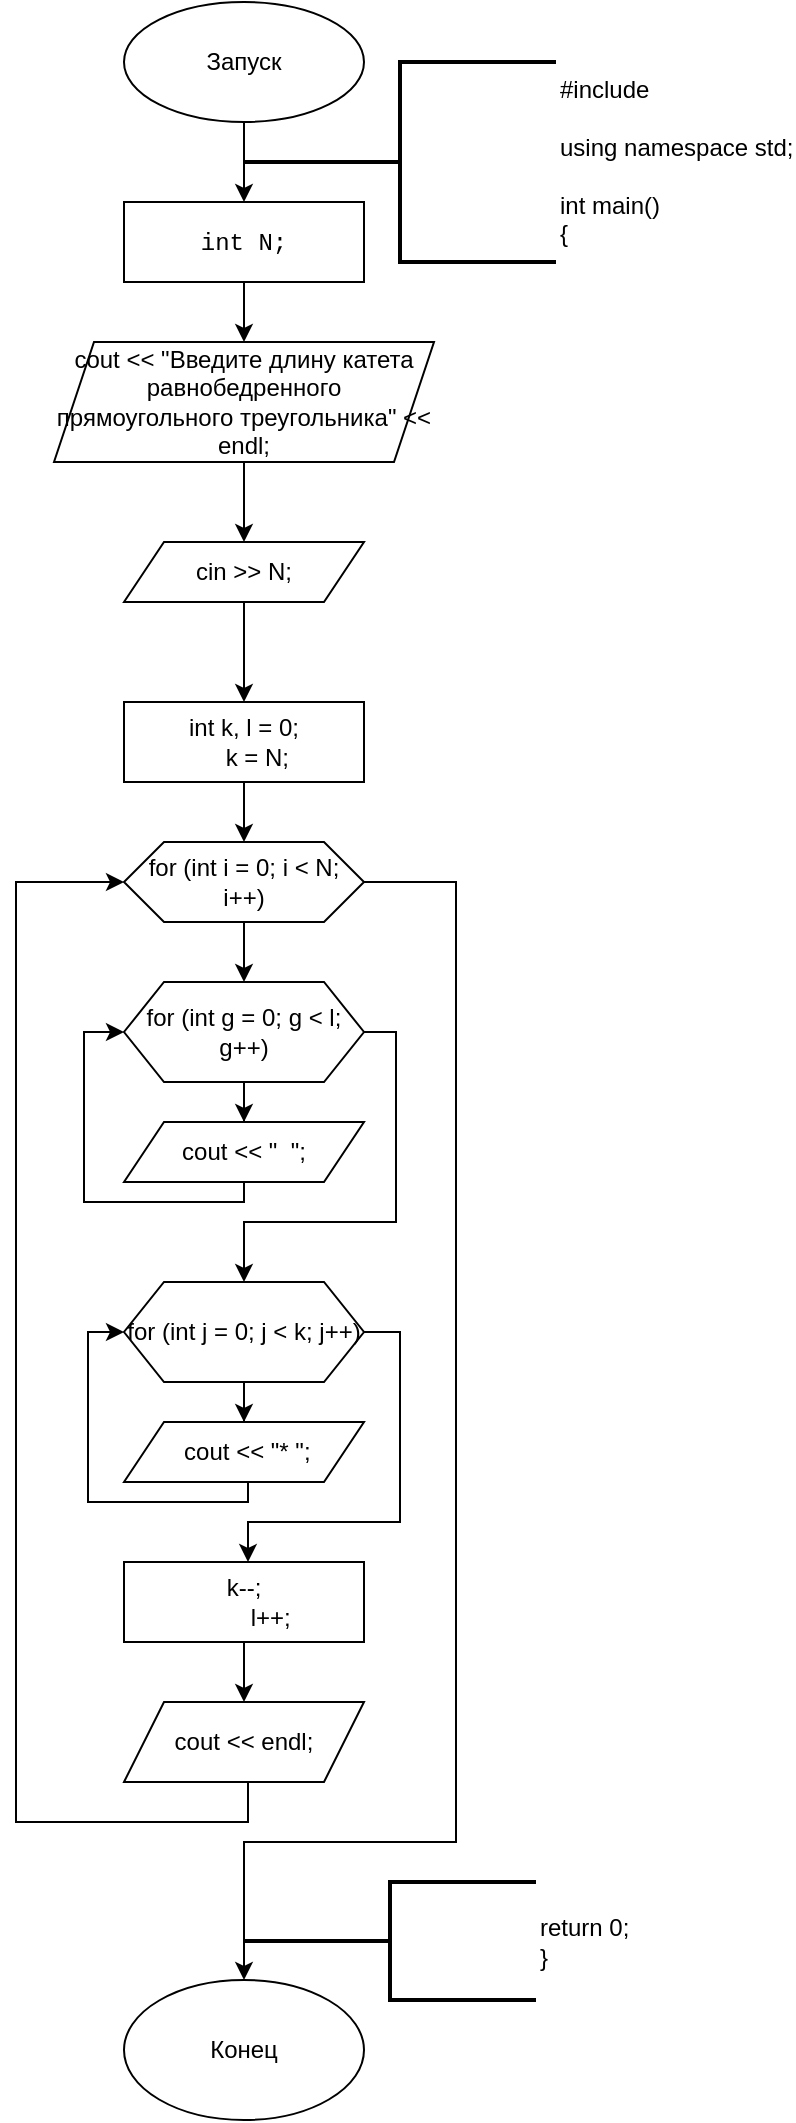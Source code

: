 <mxfile version="15.7.4" type="device"><diagram id="C5RBs43oDa-KdzZeNtuy" name="Page-1"><mxGraphModel dx="1061" dy="615" grid="1" gridSize="10" guides="1" tooltips="1" connect="1" arrows="1" fold="1" page="1" pageScale="1" pageWidth="827" pageHeight="1169" math="0" shadow="0"><root><mxCell id="WIyWlLk6GJQsqaUBKTNV-0"/><mxCell id="WIyWlLk6GJQsqaUBKTNV-1" parent="WIyWlLk6GJQsqaUBKTNV-0"/><mxCell id="qJQwntRM7R3NOyGBUdz7-4" value="" style="edgeStyle=orthogonalEdgeStyle;rounded=0;orthogonalLoop=1;jettySize=auto;html=1;" edge="1" parent="WIyWlLk6GJQsqaUBKTNV-1" source="qJQwntRM7R3NOyGBUdz7-0" target="qJQwntRM7R3NOyGBUdz7-3"><mxGeometry relative="1" as="geometry"/></mxCell><mxCell id="qJQwntRM7R3NOyGBUdz7-0" value="Запуск" style="ellipse;whiteSpace=wrap;html=1;" vertex="1" parent="WIyWlLk6GJQsqaUBKTNV-1"><mxGeometry x="354" y="20" width="120" height="60" as="geometry"/></mxCell><mxCell id="qJQwntRM7R3NOyGBUdz7-6" value="" style="edgeStyle=orthogonalEdgeStyle;rounded=0;orthogonalLoop=1;jettySize=auto;html=1;" edge="1" parent="WIyWlLk6GJQsqaUBKTNV-1" source="qJQwntRM7R3NOyGBUdz7-3"><mxGeometry relative="1" as="geometry"><mxPoint x="414" y="190" as="targetPoint"/></mxGeometry></mxCell><mxCell id="qJQwntRM7R3NOyGBUdz7-3" value="&lt;font face=&quot;ui-monospace, SFMono-Regular, SF Mono, Menlo, Consolas, Liberation Mono, monospace&quot;&gt;int N;&lt;/font&gt;" style="whiteSpace=wrap;html=1;" vertex="1" parent="WIyWlLk6GJQsqaUBKTNV-1"><mxGeometry x="354" y="120" width="120" height="40" as="geometry"/></mxCell><mxCell id="qJQwntRM7R3NOyGBUdz7-12" value="" style="edgeStyle=orthogonalEdgeStyle;rounded=0;orthogonalLoop=1;jettySize=auto;html=1;entryX=0.5;entryY=0;entryDx=0;entryDy=0;" edge="1" parent="WIyWlLk6GJQsqaUBKTNV-1" source="qJQwntRM7R3NOyGBUdz7-9" target="qJQwntRM7R3NOyGBUdz7-44"><mxGeometry relative="1" as="geometry"><mxPoint x="414" y="280" as="targetPoint"/><Array as="points"><mxPoint x="414" y="265"/><mxPoint x="414" y="265"/></Array></mxGeometry></mxCell><mxCell id="qJQwntRM7R3NOyGBUdz7-9" value="cout &amp;lt;&amp;lt; &quot;Введите длину катета равнобедренного прямоугольного треугольника&quot; &amp;lt;&amp;lt; endl;" style="shape=parallelogram;perimeter=parallelogramPerimeter;whiteSpace=wrap;html=1;fixedSize=1;" vertex="1" parent="WIyWlLk6GJQsqaUBKTNV-1"><mxGeometry x="319" y="190" width="190" height="60" as="geometry"/></mxCell><mxCell id="qJQwntRM7R3NOyGBUdz7-25" value="" style="edgeStyle=orthogonalEdgeStyle;rounded=0;orthogonalLoop=1;jettySize=auto;html=1;" edge="1" parent="WIyWlLk6GJQsqaUBKTNV-1" source="qJQwntRM7R3NOyGBUdz7-23" target="qJQwntRM7R3NOyGBUdz7-24"><mxGeometry relative="1" as="geometry"/></mxCell><mxCell id="qJQwntRM7R3NOyGBUdz7-23" value="int k, l = 0;&#10;    k = N;" style="rounded=0;whiteSpace=wrap;html=1;" vertex="1" parent="WIyWlLk6GJQsqaUBKTNV-1"><mxGeometry x="354" y="370" width="120" height="40" as="geometry"/></mxCell><mxCell id="qJQwntRM7R3NOyGBUdz7-27" value="" style="edgeStyle=orthogonalEdgeStyle;rounded=0;orthogonalLoop=1;jettySize=auto;html=1;" edge="1" parent="WIyWlLk6GJQsqaUBKTNV-1" source="qJQwntRM7R3NOyGBUdz7-24" target="qJQwntRM7R3NOyGBUdz7-26"><mxGeometry relative="1" as="geometry"/></mxCell><mxCell id="qJQwntRM7R3NOyGBUdz7-42" style="edgeStyle=orthogonalEdgeStyle;rounded=0;orthogonalLoop=1;jettySize=auto;html=1;exitX=1;exitY=0.5;exitDx=0;exitDy=0;" edge="1" parent="WIyWlLk6GJQsqaUBKTNV-1" source="qJQwntRM7R3NOyGBUdz7-24" target="qJQwntRM7R3NOyGBUdz7-43"><mxGeometry relative="1" as="geometry"><mxPoint x="590" y="770" as="targetPoint"/><Array as="points"><mxPoint x="520" y="460"/><mxPoint x="520" y="940"/><mxPoint x="414" y="940"/></Array></mxGeometry></mxCell><mxCell id="qJQwntRM7R3NOyGBUdz7-24" value="for (int i = 0; i &amp;lt; N; i++)" style="shape=hexagon;perimeter=hexagonPerimeter2;whiteSpace=wrap;html=1;fixedSize=1;rounded=0;" vertex="1" parent="WIyWlLk6GJQsqaUBKTNV-1"><mxGeometry x="354" y="440" width="120" height="40" as="geometry"/></mxCell><mxCell id="qJQwntRM7R3NOyGBUdz7-29" value="" style="edgeStyle=orthogonalEdgeStyle;rounded=0;orthogonalLoop=1;jettySize=auto;html=1;" edge="1" parent="WIyWlLk6GJQsqaUBKTNV-1" source="qJQwntRM7R3NOyGBUdz7-26" target="qJQwntRM7R3NOyGBUdz7-28"><mxGeometry relative="1" as="geometry"/></mxCell><mxCell id="qJQwntRM7R3NOyGBUdz7-31" style="edgeStyle=orthogonalEdgeStyle;rounded=0;orthogonalLoop=1;jettySize=auto;html=1;" edge="1" parent="WIyWlLk6GJQsqaUBKTNV-1" source="qJQwntRM7R3NOyGBUdz7-26"><mxGeometry relative="1" as="geometry"><mxPoint x="414" y="660" as="targetPoint"/><Array as="points"><mxPoint x="490" y="535"/><mxPoint x="490" y="630"/><mxPoint x="414" y="630"/></Array></mxGeometry></mxCell><mxCell id="qJQwntRM7R3NOyGBUdz7-26" value="for (int g = 0; g &amp;lt; l; g++)" style="shape=hexagon;perimeter=hexagonPerimeter2;whiteSpace=wrap;html=1;fixedSize=1;rounded=0;" vertex="1" parent="WIyWlLk6GJQsqaUBKTNV-1"><mxGeometry x="354" y="510" width="120" height="50" as="geometry"/></mxCell><mxCell id="qJQwntRM7R3NOyGBUdz7-30" style="edgeStyle=orthogonalEdgeStyle;rounded=0;orthogonalLoop=1;jettySize=auto;html=1;entryX=0;entryY=0.5;entryDx=0;entryDy=0;" edge="1" parent="WIyWlLk6GJQsqaUBKTNV-1" source="qJQwntRM7R3NOyGBUdz7-28" target="qJQwntRM7R3NOyGBUdz7-26"><mxGeometry relative="1" as="geometry"><Array as="points"><mxPoint x="414" y="620"/><mxPoint x="334" y="620"/><mxPoint x="334" y="535"/></Array></mxGeometry></mxCell><mxCell id="qJQwntRM7R3NOyGBUdz7-28" value="cout &amp;lt;&amp;lt; &quot;&amp;nbsp; &quot;;" style="shape=parallelogram;perimeter=parallelogramPerimeter;whiteSpace=wrap;html=1;fixedSize=1;rounded=0;" vertex="1" parent="WIyWlLk6GJQsqaUBKTNV-1"><mxGeometry x="354" y="580" width="120" height="30" as="geometry"/></mxCell><mxCell id="qJQwntRM7R3NOyGBUdz7-32" value="" style="edgeStyle=orthogonalEdgeStyle;rounded=0;orthogonalLoop=1;jettySize=auto;html=1;" edge="1" parent="WIyWlLk6GJQsqaUBKTNV-1" source="qJQwntRM7R3NOyGBUdz7-34" target="qJQwntRM7R3NOyGBUdz7-36"><mxGeometry relative="1" as="geometry"/></mxCell><mxCell id="qJQwntRM7R3NOyGBUdz7-33" style="edgeStyle=orthogonalEdgeStyle;rounded=0;orthogonalLoop=1;jettySize=auto;html=1;" edge="1" parent="WIyWlLk6GJQsqaUBKTNV-1" source="qJQwntRM7R3NOyGBUdz7-34" target="qJQwntRM7R3NOyGBUdz7-38"><mxGeometry relative="1" as="geometry"><mxPoint x="416" y="810" as="targetPoint"/><Array as="points"><mxPoint x="492" y="685"/><mxPoint x="492" y="780"/><mxPoint x="416" y="780"/></Array></mxGeometry></mxCell><mxCell id="qJQwntRM7R3NOyGBUdz7-34" value="for (int j = 0; j &amp;lt; k; j++)" style="shape=hexagon;perimeter=hexagonPerimeter2;whiteSpace=wrap;html=1;fixedSize=1;rounded=0;" vertex="1" parent="WIyWlLk6GJQsqaUBKTNV-1"><mxGeometry x="354" y="660" width="120" height="50" as="geometry"/></mxCell><mxCell id="qJQwntRM7R3NOyGBUdz7-35" style="edgeStyle=orthogonalEdgeStyle;rounded=0;orthogonalLoop=1;jettySize=auto;html=1;entryX=0;entryY=0.5;entryDx=0;entryDy=0;" edge="1" parent="WIyWlLk6GJQsqaUBKTNV-1" source="qJQwntRM7R3NOyGBUdz7-36" target="qJQwntRM7R3NOyGBUdz7-34"><mxGeometry relative="1" as="geometry"><Array as="points"><mxPoint x="416" y="770"/><mxPoint x="336" y="770"/><mxPoint x="336" y="685"/></Array></mxGeometry></mxCell><mxCell id="qJQwntRM7R3NOyGBUdz7-36" value="&amp;nbsp;cout &amp;lt;&amp;lt; &quot;* &quot;;" style="shape=parallelogram;perimeter=parallelogramPerimeter;whiteSpace=wrap;html=1;fixedSize=1;rounded=0;" vertex="1" parent="WIyWlLk6GJQsqaUBKTNV-1"><mxGeometry x="354" y="730" width="120" height="30" as="geometry"/></mxCell><mxCell id="qJQwntRM7R3NOyGBUdz7-40" value="" style="edgeStyle=orthogonalEdgeStyle;rounded=0;orthogonalLoop=1;jettySize=auto;html=1;" edge="1" parent="WIyWlLk6GJQsqaUBKTNV-1" source="qJQwntRM7R3NOyGBUdz7-38" target="qJQwntRM7R3NOyGBUdz7-39"><mxGeometry relative="1" as="geometry"/></mxCell><mxCell id="qJQwntRM7R3NOyGBUdz7-38" value="&lt;div&gt;k--;&lt;/div&gt;&lt;div&gt;&amp;nbsp; &amp;nbsp; &amp;nbsp; &amp;nbsp; l++;&lt;/div&gt;" style="rounded=0;whiteSpace=wrap;html=1;" vertex="1" parent="WIyWlLk6GJQsqaUBKTNV-1"><mxGeometry x="354" y="800" width="120" height="40" as="geometry"/></mxCell><mxCell id="qJQwntRM7R3NOyGBUdz7-41" style="edgeStyle=orthogonalEdgeStyle;rounded=0;orthogonalLoop=1;jettySize=auto;html=1;entryX=0;entryY=0.5;entryDx=0;entryDy=0;" edge="1" parent="WIyWlLk6GJQsqaUBKTNV-1" source="qJQwntRM7R3NOyGBUdz7-39" target="qJQwntRM7R3NOyGBUdz7-24"><mxGeometry relative="1" as="geometry"><mxPoint x="280" y="650" as="targetPoint"/><Array as="points"><mxPoint x="416" y="930"/><mxPoint x="300" y="930"/><mxPoint x="300" y="460"/></Array></mxGeometry></mxCell><mxCell id="qJQwntRM7R3NOyGBUdz7-39" value="cout &lt;&lt; endl;" style="shape=parallelogram;perimeter=parallelogramPerimeter;whiteSpace=wrap;html=1;fixedSize=1;rounded=0;" vertex="1" parent="WIyWlLk6GJQsqaUBKTNV-1"><mxGeometry x="354" y="870" width="120" height="40" as="geometry"/></mxCell><mxCell id="qJQwntRM7R3NOyGBUdz7-43" value="Конец" style="ellipse;whiteSpace=wrap;html=1;" vertex="1" parent="WIyWlLk6GJQsqaUBKTNV-1"><mxGeometry x="354" y="1009" width="120" height="70" as="geometry"/></mxCell><mxCell id="qJQwntRM7R3NOyGBUdz7-50" style="edgeStyle=orthogonalEdgeStyle;rounded=0;orthogonalLoop=1;jettySize=auto;html=1;entryX=0.5;entryY=0;entryDx=0;entryDy=0;" edge="1" parent="WIyWlLk6GJQsqaUBKTNV-1" source="qJQwntRM7R3NOyGBUdz7-44" target="qJQwntRM7R3NOyGBUdz7-23"><mxGeometry relative="1" as="geometry"/></mxCell><mxCell id="qJQwntRM7R3NOyGBUdz7-44" value="cin &amp;gt;&amp;gt; N;" style="shape=parallelogram;perimeter=parallelogramPerimeter;whiteSpace=wrap;html=1;fixedSize=1;" vertex="1" parent="WIyWlLk6GJQsqaUBKTNV-1"><mxGeometry x="354" y="290" width="120" height="30" as="geometry"/></mxCell><mxCell id="qJQwntRM7R3NOyGBUdz7-46" value="return 0;&#10;}" style="strokeWidth=2;html=1;shape=mxgraph.flowchart.annotation_2;align=left;labelPosition=right;pointerEvents=1;" vertex="1" parent="WIyWlLk6GJQsqaUBKTNV-1"><mxGeometry x="414" y="960" width="146" height="59" as="geometry"/></mxCell><mxCell id="qJQwntRM7R3NOyGBUdz7-47" value="#include &lt;br&gt;&lt;br&gt;using namespace std;&lt;br&gt;&lt;br&gt;int main()&lt;br&gt;{" style="strokeWidth=2;html=1;shape=mxgraph.flowchart.annotation_2;align=left;labelPosition=right;pointerEvents=1;" vertex="1" parent="WIyWlLk6GJQsqaUBKTNV-1"><mxGeometry x="414" y="50" width="156" height="100" as="geometry"/></mxCell></root></mxGraphModel></diagram></mxfile>